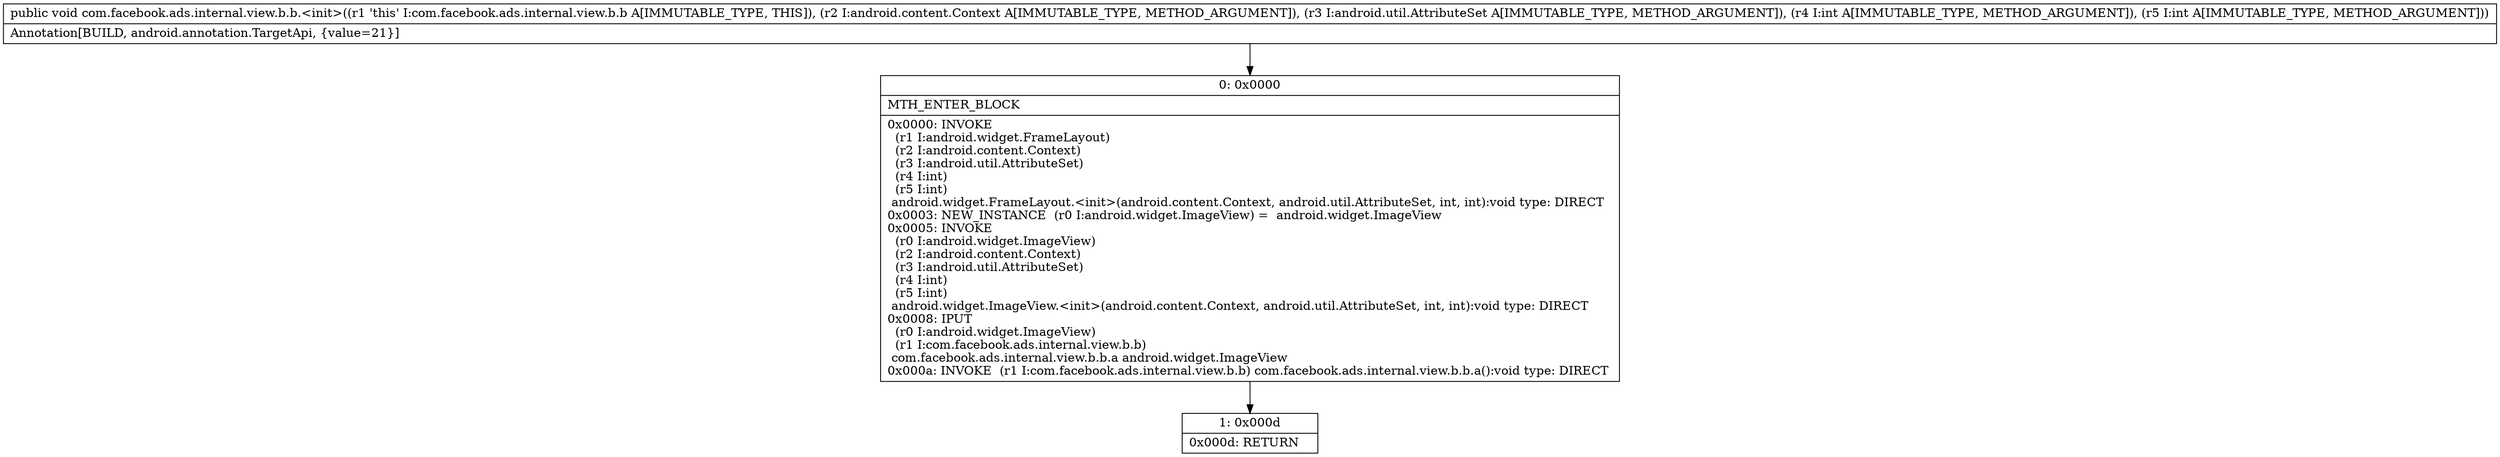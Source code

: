 digraph "CFG forcom.facebook.ads.internal.view.b.b.\<init\>(Landroid\/content\/Context;Landroid\/util\/AttributeSet;II)V" {
Node_0 [shape=record,label="{0\:\ 0x0000|MTH_ENTER_BLOCK\l|0x0000: INVOKE  \l  (r1 I:android.widget.FrameLayout)\l  (r2 I:android.content.Context)\l  (r3 I:android.util.AttributeSet)\l  (r4 I:int)\l  (r5 I:int)\l android.widget.FrameLayout.\<init\>(android.content.Context, android.util.AttributeSet, int, int):void type: DIRECT \l0x0003: NEW_INSTANCE  (r0 I:android.widget.ImageView) =  android.widget.ImageView \l0x0005: INVOKE  \l  (r0 I:android.widget.ImageView)\l  (r2 I:android.content.Context)\l  (r3 I:android.util.AttributeSet)\l  (r4 I:int)\l  (r5 I:int)\l android.widget.ImageView.\<init\>(android.content.Context, android.util.AttributeSet, int, int):void type: DIRECT \l0x0008: IPUT  \l  (r0 I:android.widget.ImageView)\l  (r1 I:com.facebook.ads.internal.view.b.b)\l com.facebook.ads.internal.view.b.b.a android.widget.ImageView \l0x000a: INVOKE  (r1 I:com.facebook.ads.internal.view.b.b) com.facebook.ads.internal.view.b.b.a():void type: DIRECT \l}"];
Node_1 [shape=record,label="{1\:\ 0x000d|0x000d: RETURN   \l}"];
MethodNode[shape=record,label="{public void com.facebook.ads.internal.view.b.b.\<init\>((r1 'this' I:com.facebook.ads.internal.view.b.b A[IMMUTABLE_TYPE, THIS]), (r2 I:android.content.Context A[IMMUTABLE_TYPE, METHOD_ARGUMENT]), (r3 I:android.util.AttributeSet A[IMMUTABLE_TYPE, METHOD_ARGUMENT]), (r4 I:int A[IMMUTABLE_TYPE, METHOD_ARGUMENT]), (r5 I:int A[IMMUTABLE_TYPE, METHOD_ARGUMENT]))  | Annotation[BUILD, android.annotation.TargetApi, \{value=21\}]\l}"];
MethodNode -> Node_0;
Node_0 -> Node_1;
}

